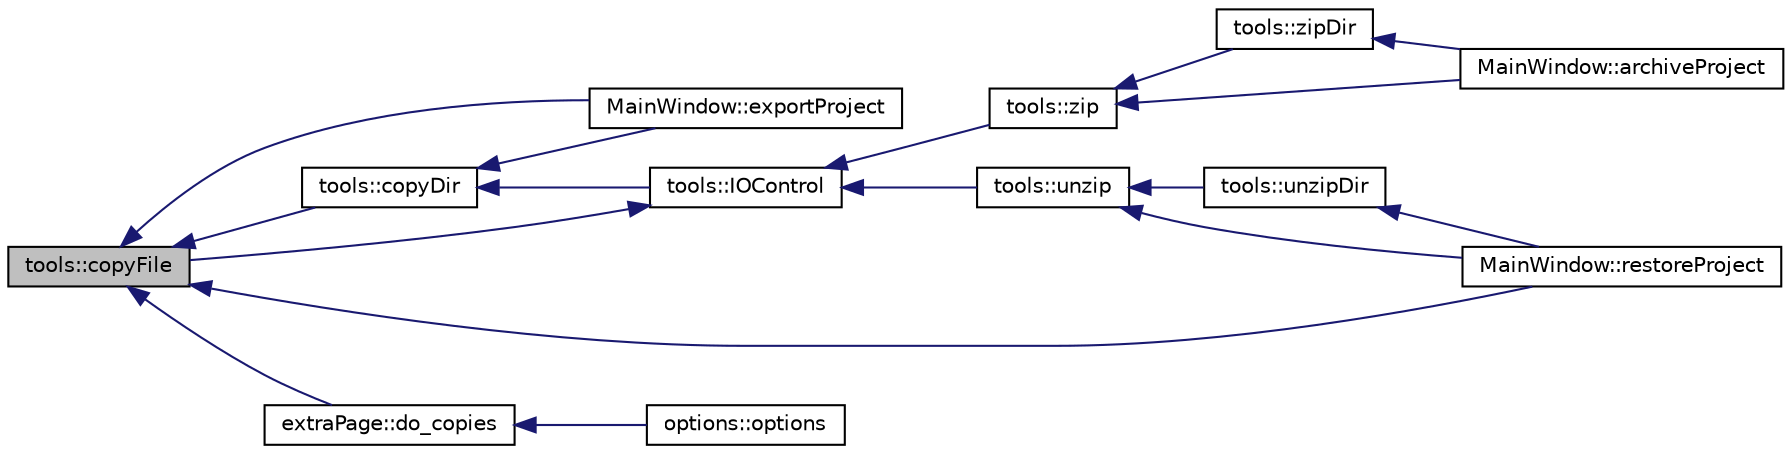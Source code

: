 digraph "tools::copyFile"
{
 // INTERACTIVE_SVG=YES
  edge [fontname="Helvetica",fontsize="10",labelfontname="Helvetica",labelfontsize="10"];
  node [fontname="Helvetica",fontsize="10",shape=record];
  rankdir="LR";
  Node31 [label="tools::copyFile",height=0.2,width=0.4,color="black", fillcolor="grey75", style="filled", fontcolor="black"];
  Node31 -> Node32 [dir="back",color="midnightblue",fontsize="10",style="solid",fontname="Helvetica"];
  Node32 [label="tools::copyDir",height=0.2,width=0.4,color="black", fillcolor="white", style="filled",URL="$classtools.html#a37c9c486d90129b0d6a4ac93f29fd5bb",tooltip="Copie un répertoire de manière sécurisée. "];
  Node32 -> Node33 [dir="back",color="midnightblue",fontsize="10",style="solid",fontname="Helvetica"];
  Node33 [label="MainWindow::exportProject",height=0.2,width=0.4,color="black", fillcolor="white", style="filled",URL="$class_main_window.html#a0931b2b0fde3d9c2b983d7eded8724a0",tooltip="Enregistrer l&#39;ensemble des données d&#39;output (bases CSV, rapports...) dans un répertoire. "];
  Node32 -> Node34 [dir="back",color="midnightblue",fontsize="10",style="solid",fontname="Helvetica"];
  Node34 [label="tools::IOControl",height=0.2,width=0.4,color="black", fillcolor="white", style="filled",URL="$classtools.html#ae1018e45c513785270b999cbcfa8beb6",tooltip="Procédure de contrôle des entrées-sorties. "];
  Node34 -> Node31 [dir="back",color="midnightblue",fontsize="10",style="solid",fontname="Helvetica"];
  Node34 -> Node35 [dir="back",color="midnightblue",fontsize="10",style="solid",fontname="Helvetica"];
  Node35 [label="tools::zip",height=0.2,width=0.4,color="black", fillcolor="white", style="filled",URL="$classtools.html#aae1cdbea84aed049937a52ceb9421794",tooltip="Compresser un fichier au format zip. "];
  Node35 -> Node36 [dir="back",color="midnightblue",fontsize="10",style="solid",fontname="Helvetica"];
  Node36 [label="tools::zipDir",height=0.2,width=0.4,color="black", fillcolor="white", style="filled",URL="$classtools.html#aefd7e17f4eeb34a4ab3d254eb3bb0a03",tooltip="Compresse l&#39;intégralité d&#39;un répertoire au format zip, et copie le dossier compressé dans un chemin d..."];
  Node36 -> Node37 [dir="back",color="midnightblue",fontsize="10",style="solid",fontname="Helvetica"];
  Node37 [label="MainWindow::archiveProject",height=0.2,width=0.4,color="black", fillcolor="white", style="filled",URL="$class_main_window.html#a34512b73d3342c5a5b59a8f420d4d4c4",tooltip="Archiver le projet courant. "];
  Node35 -> Node37 [dir="back",color="midnightblue",fontsize="10",style="solid",fontname="Helvetica"];
  Node34 -> Node38 [dir="back",color="midnightblue",fontsize="10",style="solid",fontname="Helvetica"];
  Node38 [label="tools::unzip",height=0.2,width=0.4,color="black", fillcolor="white", style="filled",URL="$classtools.html#a22819e1b381949304b8fde11a91a7de3",tooltip="Décompresser un fichier au format zip. "];
  Node38 -> Node39 [dir="back",color="midnightblue",fontsize="10",style="solid",fontname="Helvetica"];
  Node39 [label="tools::unzipDir",height=0.2,width=0.4,color="black", fillcolor="white", style="filled",URL="$classtools.html#ae821185bfd6650842559ef2f9d92f1ac",tooltip="Décompresse l&#39;intégralité d&#39;un répertoire au format zip, et copie le dossier décompressé dans un chem..."];
  Node39 -> Node40 [dir="back",color="midnightblue",fontsize="10",style="solid",fontname="Helvetica"];
  Node40 [label="MainWindow::restoreProject",height=0.2,width=0.4,color="black", fillcolor="white", style="filled",URL="$class_main_window.html#ae11018a1c92bd7f20ff54a3f78eacb51",tooltip="Désarchiver le projet. "];
  Node38 -> Node40 [dir="back",color="midnightblue",fontsize="10",style="solid",fontname="Helvetica"];
  Node31 -> Node41 [dir="back",color="midnightblue",fontsize="10",style="solid",fontname="Helvetica"];
  Node41 [label="extraPage::do_copies",height=0.2,width=0.4,color="black", fillcolor="white", style="filled",URL="$classextra_page.html#a5596a0eee519c2fefe7878dc9d0204b4",tooltip="Réalise les copies des fichiers auxiliaires paye_budget.csv, grades.catégories.csv et logements..."];
  Node41 -> Node42 [dir="back",color="midnightblue",fontsize="10",style="solid",fontname="Helvetica"];
  Node42 [label="options::options",height=0.2,width=0.4,color="black", fillcolor="white", style="filled",URL="$classoptions.html#a52a9fb1d5bdb6ed104e700390b8c0208",tooltip="Constructeur de l&#39;onglet correspondant à un pointeur parent vers une instance de la classe Altair..."];
  Node31 -> Node33 [dir="back",color="midnightblue",fontsize="10",style="solid",fontname="Helvetica"];
  Node31 -> Node40 [dir="back",color="midnightblue",fontsize="10",style="solid",fontname="Helvetica"];
}
